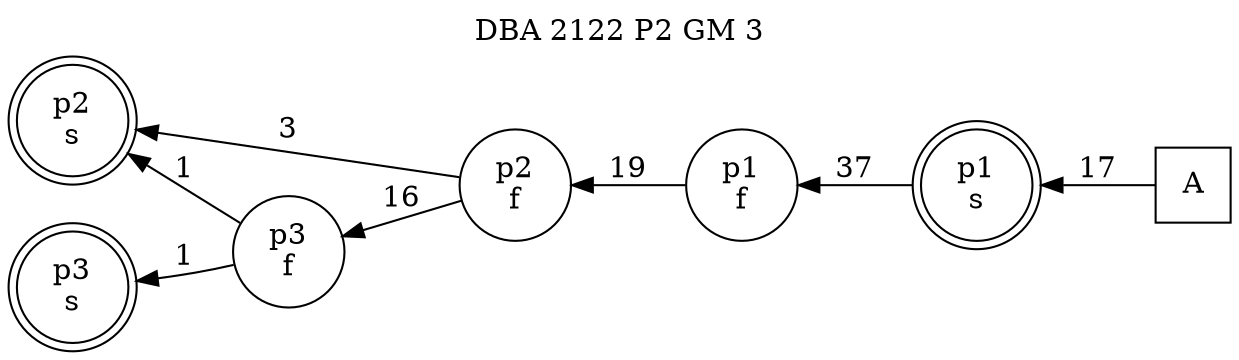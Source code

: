 digraph DBA_2122_P2_GM_3_LOW {
labelloc="tl"
label= " DBA 2122 P2 GM 3 "
rankdir="RL";
graph [ size=" 10 , 10 !"]

"A" [shape="square" label="A"]
"p1_s" [shape="doublecircle" label="p1
s"]
"p1_f" [shape="circle" label="p1
f"]
"p2_f" [shape="circle" label="p2
f"]
"p2_s" [shape="doublecircle" label="p2
s"]
"p3_f" [shape="circle" label="p3
f"]
"p3_s" [shape="doublecircle" label="p3
s"]
"A" -> "p1_s" [ label=17]
"p1_s" -> "p1_f" [ label=37]
"p1_f" -> "p2_f" [ label=19]
"p2_f" -> "p2_s" [ label=3]
"p2_f" -> "p3_f" [ label=16]
"p3_f" -> "p2_s" [ label=1]
"p3_f" -> "p3_s" [ label=1]
}
